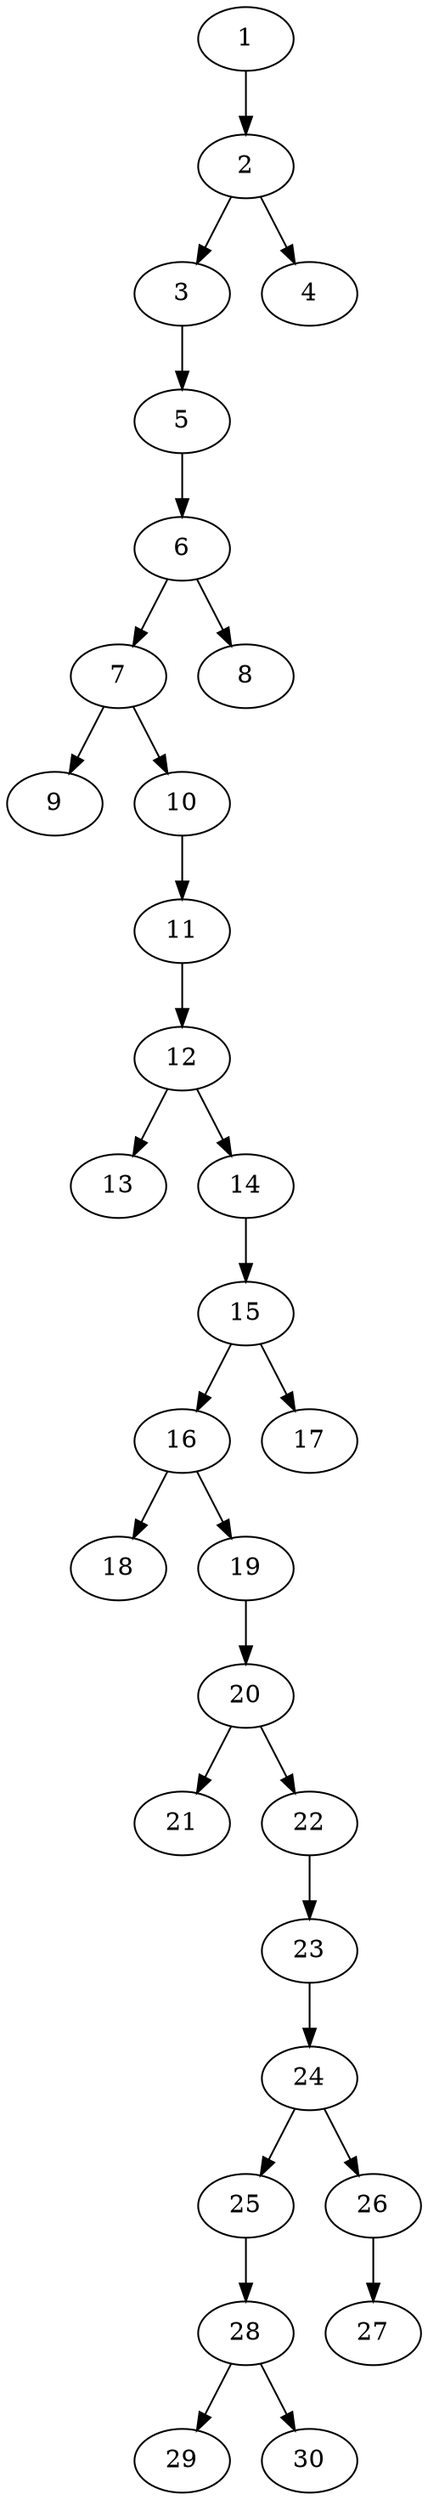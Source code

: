 // DAG automatically generated by daggen at Thu Oct  3 14:04:17 2019
// ./daggen --dot -n 30 --ccr 0.5 --fat 0.3 --regular 0.7 --density 0.5 --mindata 5242880 --maxdata 52428800 
digraph G {
  1 [size="12271616", alpha="0.00", expect_size="6135808"] 
  1 -> 2 [size ="6135808"]
  2 [size="75991040", alpha="0.03", expect_size="37995520"] 
  2 -> 3 [size ="37995520"]
  2 -> 4 [size ="37995520"]
  3 [size="29044736", alpha="0.18", expect_size="14522368"] 
  3 -> 5 [size ="14522368"]
  4 [size="96241664", alpha="0.19", expect_size="48120832"] 
  5 [size="38887424", alpha="0.04", expect_size="19443712"] 
  5 -> 6 [size ="19443712"]
  6 [size="84809728", alpha="0.18", expect_size="42404864"] 
  6 -> 7 [size ="42404864"]
  6 -> 8 [size ="42404864"]
  7 [size="18944000", alpha="0.10", expect_size="9472000"] 
  7 -> 9 [size ="9472000"]
  7 -> 10 [size ="9472000"]
  8 [size="49866752", alpha="0.07", expect_size="24933376"] 
  9 [size="75474944", alpha="0.16", expect_size="37737472"] 
  10 [size="96694272", alpha="0.12", expect_size="48347136"] 
  10 -> 11 [size ="48347136"]
  11 [size="62300160", alpha="0.03", expect_size="31150080"] 
  11 -> 12 [size ="31150080"]
  12 [size="64339968", alpha="0.17", expect_size="32169984"] 
  12 -> 13 [size ="32169984"]
  12 -> 14 [size ="32169984"]
  13 [size="76920832", alpha="0.07", expect_size="38460416"] 
  14 [size="69142528", alpha="0.11", expect_size="34571264"] 
  14 -> 15 [size ="34571264"]
  15 [size="64724992", alpha="0.05", expect_size="32362496"] 
  15 -> 16 [size ="32362496"]
  15 -> 17 [size ="32362496"]
  16 [size="84123648", alpha="0.14", expect_size="42061824"] 
  16 -> 18 [size ="42061824"]
  16 -> 19 [size ="42061824"]
  17 [size="73404416", alpha="0.08", expect_size="36702208"] 
  18 [size="24033280", alpha="0.01", expect_size="12016640"] 
  19 [size="55646208", alpha="0.09", expect_size="27823104"] 
  19 -> 20 [size ="27823104"]
  20 [size="35555328", alpha="0.09", expect_size="17777664"] 
  20 -> 21 [size ="17777664"]
  20 -> 22 [size ="17777664"]
  21 [size="90953728", alpha="0.09", expect_size="45476864"] 
  22 [size="11675648", alpha="0.02", expect_size="5837824"] 
  22 -> 23 [size ="5837824"]
  23 [size="93837312", alpha="0.20", expect_size="46918656"] 
  23 -> 24 [size ="46918656"]
  24 [size="32675840", alpha="0.16", expect_size="16337920"] 
  24 -> 25 [size ="16337920"]
  24 -> 26 [size ="16337920"]
  25 [size="83818496", alpha="0.18", expect_size="41909248"] 
  25 -> 28 [size ="41909248"]
  26 [size="13768704", alpha="0.15", expect_size="6884352"] 
  26 -> 27 [size ="6884352"]
  27 [size="78176256", alpha="0.15", expect_size="39088128"] 
  28 [size="19230720", alpha="0.02", expect_size="9615360"] 
  28 -> 29 [size ="9615360"]
  28 -> 30 [size ="9615360"]
  29 [size="22097920", alpha="0.04", expect_size="11048960"] 
  30 [size="66119680", alpha="0.04", expect_size="33059840"] 
}
